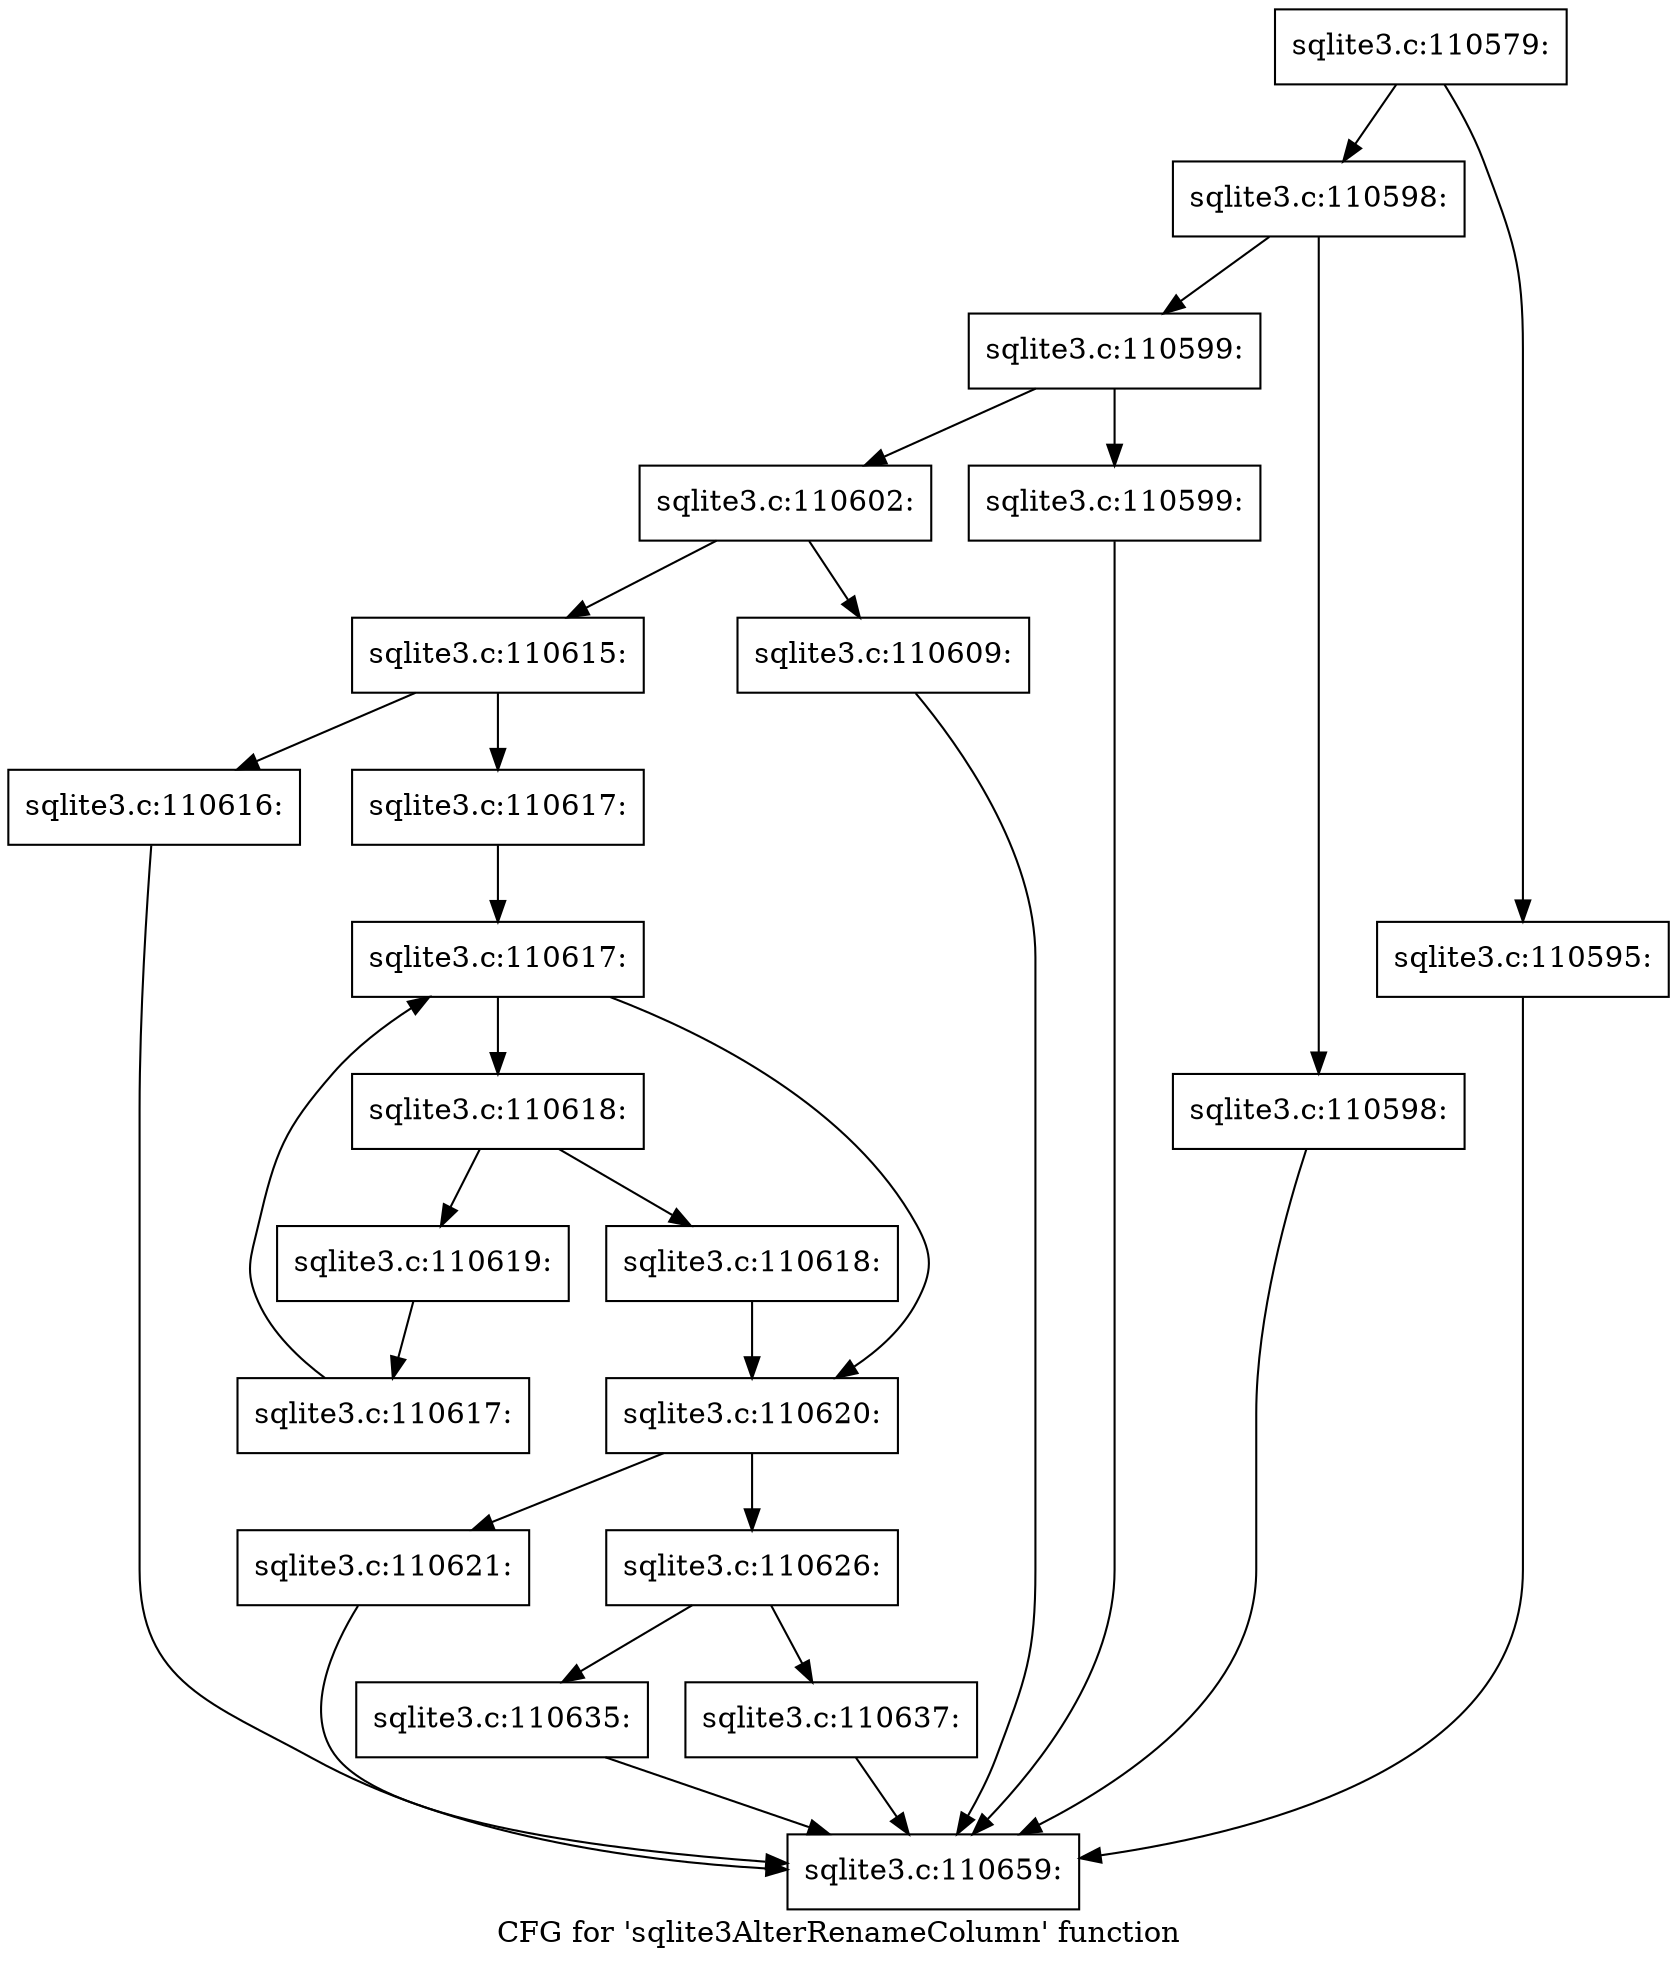 digraph "CFG for 'sqlite3AlterRenameColumn' function" {
	label="CFG for 'sqlite3AlterRenameColumn' function";

	Node0x55c0fa3bfc70 [shape=record,label="{sqlite3.c:110579:}"];
	Node0x55c0fa3bfc70 -> Node0x55c0fa3ceea0;
	Node0x55c0fa3bfc70 -> Node0x55c0fa3cee50;
	Node0x55c0fa3cee50 [shape=record,label="{sqlite3.c:110595:}"];
	Node0x55c0fa3cee50 -> Node0x55c0fa3cf910;
	Node0x55c0fa3ceea0 [shape=record,label="{sqlite3.c:110598:}"];
	Node0x55c0fa3ceea0 -> Node0x55c0fa3cfaa0;
	Node0x55c0fa3ceea0 -> Node0x55c0fa3cfaf0;
	Node0x55c0fa3cfaa0 [shape=record,label="{sqlite3.c:110598:}"];
	Node0x55c0fa3cfaa0 -> Node0x55c0fa3cf910;
	Node0x55c0fa3cfaf0 [shape=record,label="{sqlite3.c:110599:}"];
	Node0x55c0fa3cfaf0 -> Node0x55c0fa3d00b0;
	Node0x55c0fa3cfaf0 -> Node0x55c0fa3d0100;
	Node0x55c0fa3d00b0 [shape=record,label="{sqlite3.c:110599:}"];
	Node0x55c0fa3d00b0 -> Node0x55c0fa3cf910;
	Node0x55c0fa3d0100 [shape=record,label="{sqlite3.c:110602:}"];
	Node0x55c0fa3d0100 -> Node0x55c0fa3d11c0;
	Node0x55c0fa3d0100 -> Node0x55c0fa3d1210;
	Node0x55c0fa3d11c0 [shape=record,label="{sqlite3.c:110609:}"];
	Node0x55c0fa3d11c0 -> Node0x55c0fa3cf910;
	Node0x55c0fa3d1210 [shape=record,label="{sqlite3.c:110615:}"];
	Node0x55c0fa3d1210 -> Node0x55c0fa3d1d50;
	Node0x55c0fa3d1210 -> Node0x55c0fa3d1630;
	Node0x55c0fa3d1630 [shape=record,label="{sqlite3.c:110616:}"];
	Node0x55c0fa3d1630 -> Node0x55c0fa3cf910;
	Node0x55c0fa3d1d50 [shape=record,label="{sqlite3.c:110617:}"];
	Node0x55c0fa3d1d50 -> Node0x55c0fa3d2230;
	Node0x55c0fa3d2230 [shape=record,label="{sqlite3.c:110617:}"];
	Node0x55c0fa3d2230 -> Node0x55c0fa3d2450;
	Node0x55c0fa3d2230 -> Node0x55c0fa3d2080;
	Node0x55c0fa3d2450 [shape=record,label="{sqlite3.c:110618:}"];
	Node0x55c0fa3d2450 -> Node0x55c0fa3d2aa0;
	Node0x55c0fa3d2450 -> Node0x55c0fa3d2af0;
	Node0x55c0fa3d2aa0 [shape=record,label="{sqlite3.c:110618:}"];
	Node0x55c0fa3d2aa0 -> Node0x55c0fa3d2080;
	Node0x55c0fa3d2af0 [shape=record,label="{sqlite3.c:110619:}"];
	Node0x55c0fa3d2af0 -> Node0x55c0fa3d23c0;
	Node0x55c0fa3d23c0 [shape=record,label="{sqlite3.c:110617:}"];
	Node0x55c0fa3d23c0 -> Node0x55c0fa3d2230;
	Node0x55c0fa3d2080 [shape=record,label="{sqlite3.c:110620:}"];
	Node0x55c0fa3d2080 -> Node0x55c0fa3d38d0;
	Node0x55c0fa3d2080 -> Node0x55c0fa3d3920;
	Node0x55c0fa3d38d0 [shape=record,label="{sqlite3.c:110621:}"];
	Node0x55c0fa3d38d0 -> Node0x55c0fa3cf910;
	Node0x55c0fa3d3920 [shape=record,label="{sqlite3.c:110626:}"];
	Node0x55c0fa3d3920 -> Node0x55c0fa3d4f40;
	Node0x55c0fa3d3920 -> Node0x55c0fa3d4570;
	Node0x55c0fa3d4570 [shape=record,label="{sqlite3.c:110635:}"];
	Node0x55c0fa3d4570 -> Node0x55c0fa3cf910;
	Node0x55c0fa3d4f40 [shape=record,label="{sqlite3.c:110637:}"];
	Node0x55c0fa3d4f40 -> Node0x55c0fa3cf910;
	Node0x55c0fa3cf910 [shape=record,label="{sqlite3.c:110659:}"];
}
